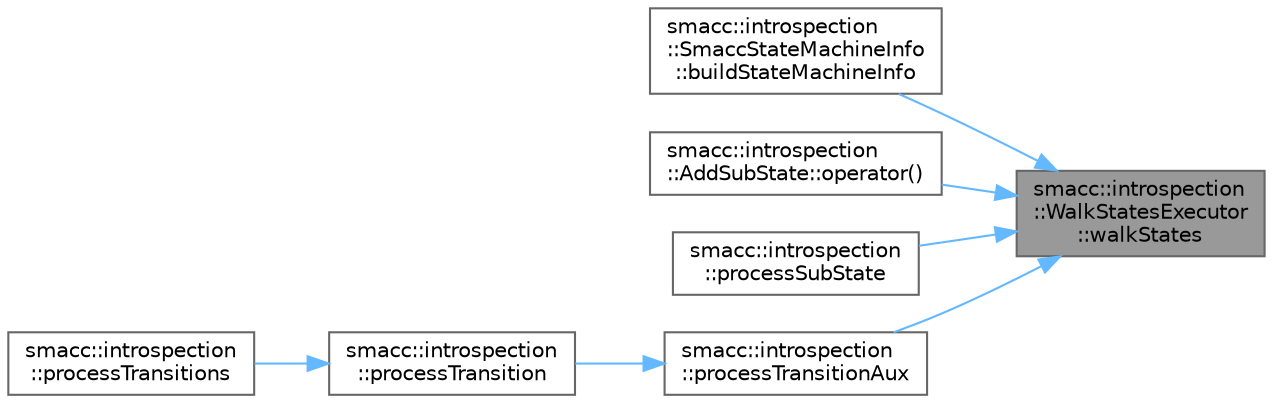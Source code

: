 digraph "smacc::introspection::WalkStatesExecutor::walkStates"
{
 // LATEX_PDF_SIZE
  bgcolor="transparent";
  edge [fontname=Helvetica,fontsize=10,labelfontname=Helvetica,labelfontsize=10];
  node [fontname=Helvetica,fontsize=10,shape=box,height=0.2,width=0.4];
  rankdir="RL";
  Node1 [label="smacc::introspection\l::WalkStatesExecutor\l::walkStates",height=0.2,width=0.4,color="gray40", fillcolor="grey60", style="filled", fontcolor="black",tooltip=" "];
  Node1 -> Node2 [dir="back",color="steelblue1",style="solid"];
  Node2 [label="smacc::introspection\l::SmaccStateMachineInfo\l::buildStateMachineInfo",height=0.2,width=0.4,color="grey40", fillcolor="white", style="filled",URL="$classsmacc_1_1introspection_1_1SmaccStateMachineInfo.html#a1482f3d6b3aff8a2702331bd3049987a",tooltip=" "];
  Node1 -> Node3 [dir="back",color="steelblue1",style="solid"];
  Node3 [label="smacc::introspection\l::AddSubState::operator()",height=0.2,width=0.4,color="grey40", fillcolor="white", style="filled",URL="$structsmacc_1_1introspection_1_1AddSubState.html#aa7c4d53de4a64ef0873bde700ed7317f",tooltip=" "];
  Node1 -> Node4 [dir="back",color="steelblue1",style="solid"];
  Node4 [label="smacc::introspection\l::processSubState",height=0.2,width=0.4,color="grey40", fillcolor="white", style="filled",URL="$namespacesmacc_1_1introspection.html#adf6613226dae9f9849fd452d680f8a22",tooltip=" "];
  Node1 -> Node5 [dir="back",color="steelblue1",style="solid"];
  Node5 [label="smacc::introspection\l::processTransitionAux",height=0.2,width=0.4,color="grey40", fillcolor="white", style="filled",URL="$namespacesmacc_1_1introspection.html#a208cd71dc5579090d40b3d3b9efb28a6",tooltip=" "];
  Node5 -> Node6 [dir="back",color="steelblue1",style="solid"];
  Node6 [label="smacc::introspection\l::processTransition",height=0.2,width=0.4,color="grey40", fillcolor="white", style="filled",URL="$namespacesmacc_1_1introspection.html#a91f7cda900e7002c923494db5afce63f",tooltip=" "];
  Node6 -> Node7 [dir="back",color="steelblue1",style="solid"];
  Node7 [label="smacc::introspection\l::processTransitions",height=0.2,width=0.4,color="grey40", fillcolor="white", style="filled",URL="$namespacesmacc_1_1introspection.html#ad8ce7eb57a96ab04858df527c5dce9a0",tooltip=" "];
}
